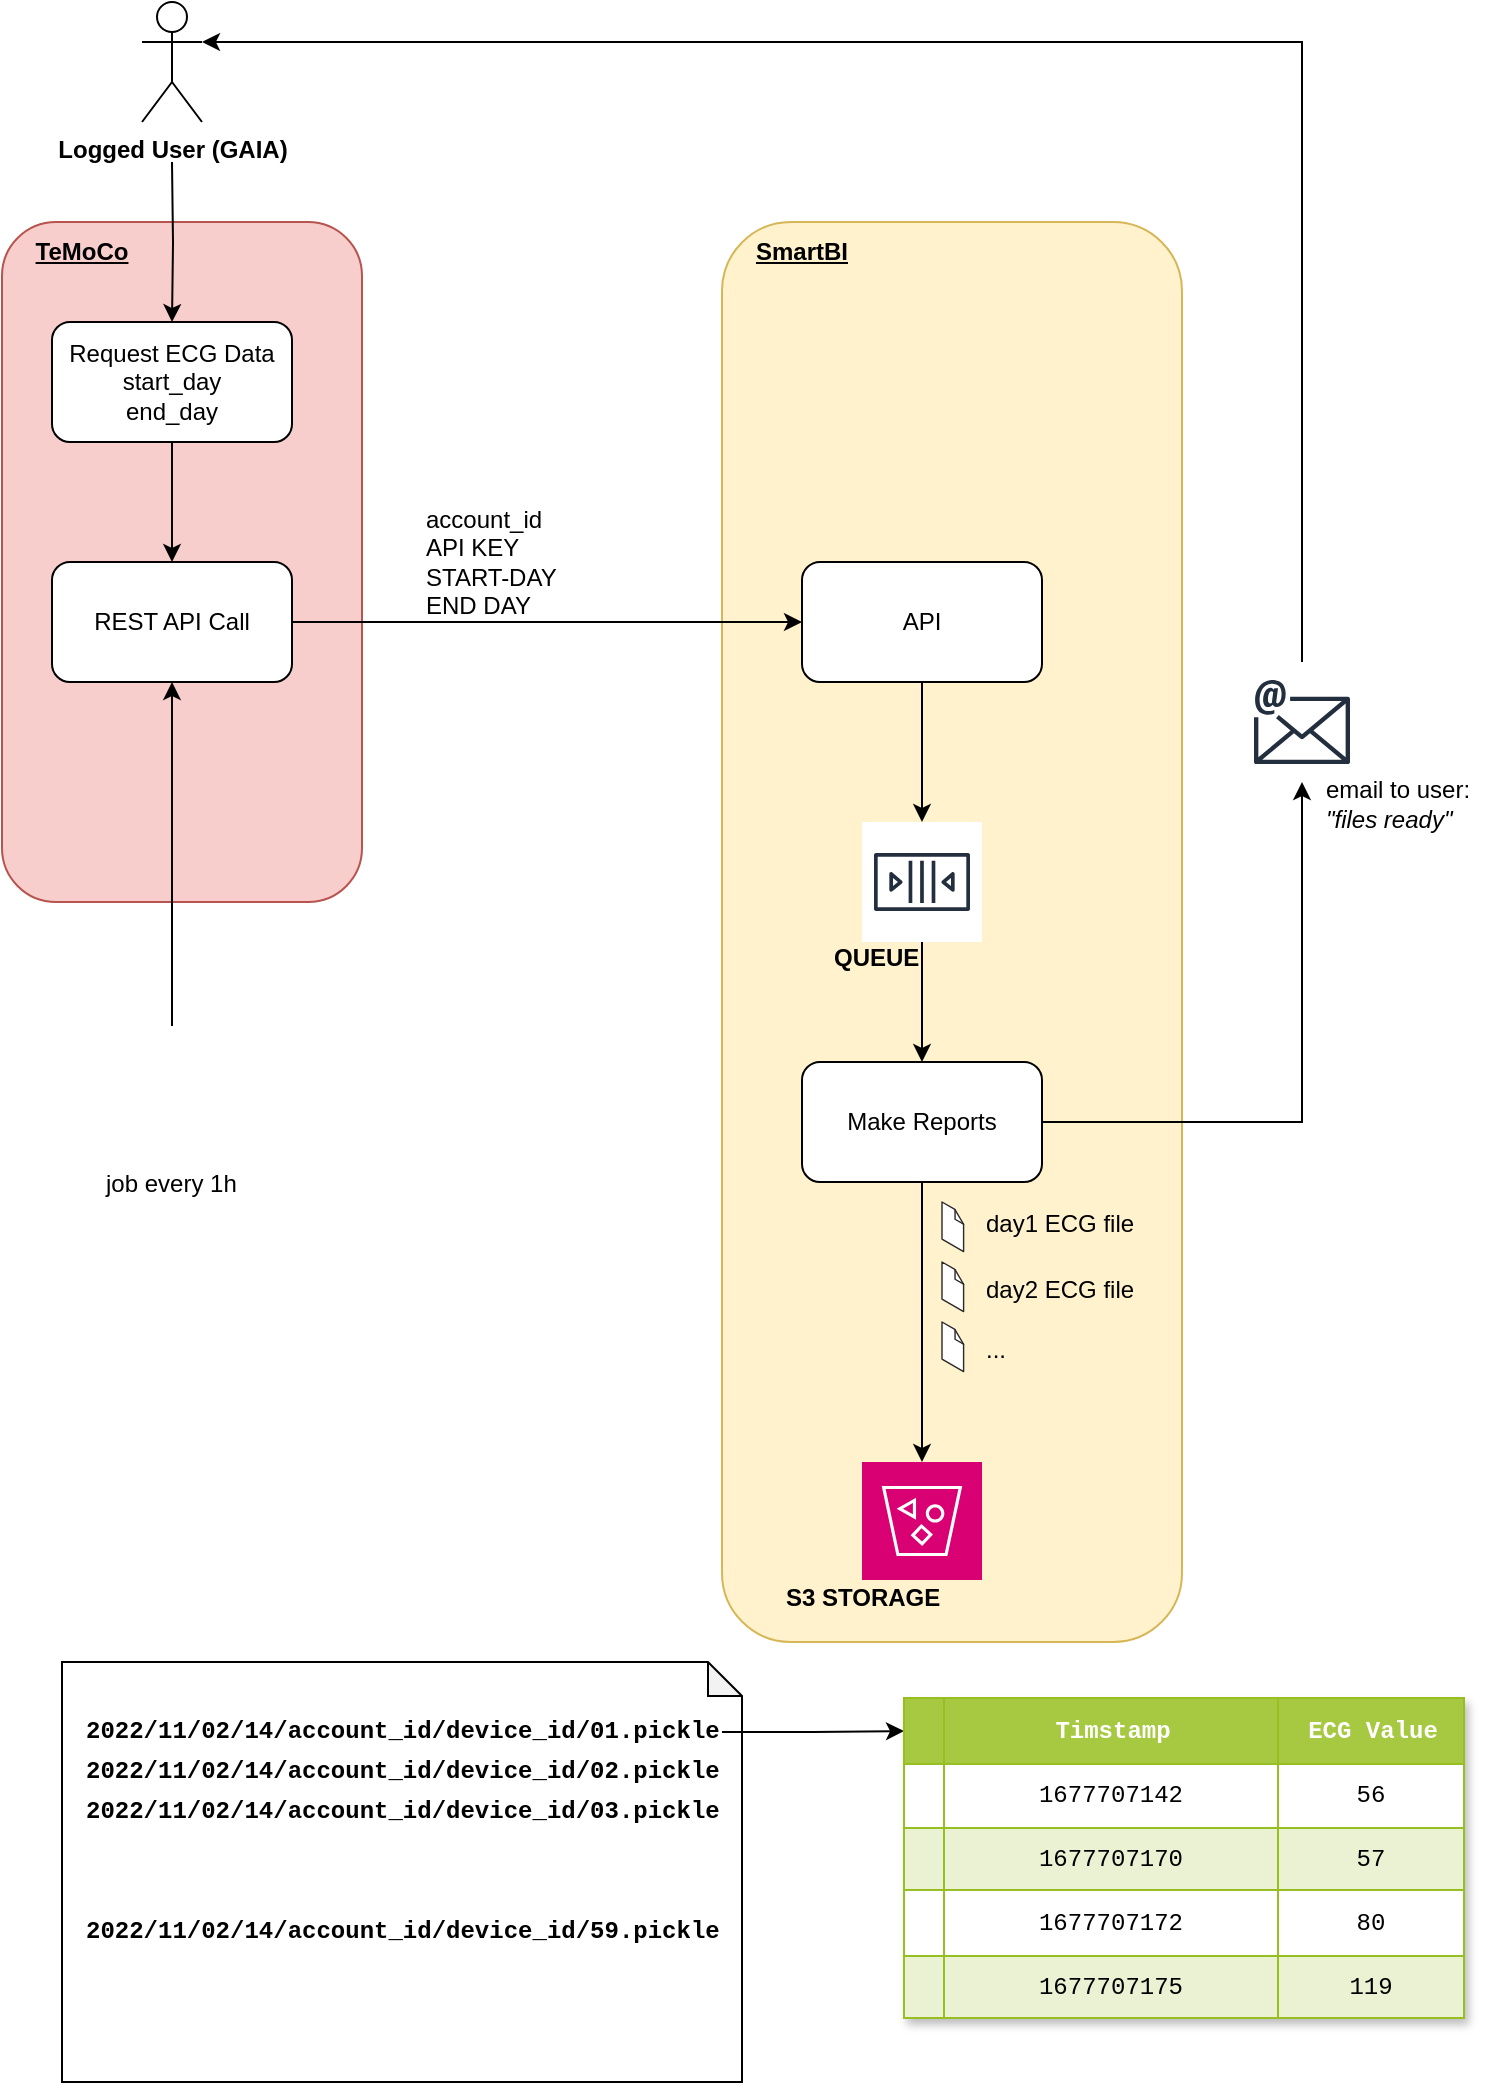 <mxfile version="20.8.23" type="github" pages="2">
  <diagram name="ECG File Export" id="_yZj62N8C_kcqael2udg">
    <mxGraphModel dx="714" dy="494" grid="1" gridSize="10" guides="1" tooltips="1" connect="1" arrows="1" fold="1" page="1" pageScale="1" pageWidth="827" pageHeight="1169" math="0" shadow="0">
      <root>
        <mxCell id="0" />
        <mxCell id="1" parent="0" />
        <mxCell id="CSpuEk093SgQwzf7VMwj-12" value="" style="shape=note;whiteSpace=wrap;html=1;backgroundOutline=1;darkOpacity=0.05;fontFamily=Courier New;size=17;" vertex="1" parent="1">
          <mxGeometry x="30" y="870" width="340" height="210" as="geometry" />
        </mxCell>
        <mxCell id="C3bBaJy5AQeNSz8MlV_v-10" value="" style="rounded=1;whiteSpace=wrap;html=1;fillColor=#f8cecc;strokeColor=#b85450;" parent="1" vertex="1">
          <mxGeometry y="150" width="180" height="340" as="geometry" />
        </mxCell>
        <mxCell id="C3bBaJy5AQeNSz8MlV_v-9" value="" style="rounded=1;whiteSpace=wrap;html=1;fillColor=#fff2cc;strokeColor=#d6b656;" parent="1" vertex="1">
          <mxGeometry x="360" y="150" width="230" height="710" as="geometry" />
        </mxCell>
        <mxCell id="C3bBaJy5AQeNSz8MlV_v-6" style="edgeStyle=orthogonalEdgeStyle;rounded=0;orthogonalLoop=1;jettySize=auto;html=1;entryX=0.5;entryY=0;entryDx=0;entryDy=0;" parent="1" target="C3bBaJy5AQeNSz8MlV_v-5" edge="1">
          <mxGeometry relative="1" as="geometry">
            <mxPoint x="85" y="120" as="sourcePoint" />
          </mxGeometry>
        </mxCell>
        <mxCell id="C3bBaJy5AQeNSz8MlV_v-2" value="Logged User (GAIA)" style="shape=umlActor;verticalLabelPosition=bottom;verticalAlign=top;html=1;outlineConnect=0;fontStyle=1" parent="1" vertex="1">
          <mxGeometry x="70" y="40" width="30" height="60" as="geometry" />
        </mxCell>
        <mxCell id="C3bBaJy5AQeNSz8MlV_v-8" style="edgeStyle=orthogonalEdgeStyle;rounded=0;orthogonalLoop=1;jettySize=auto;html=1;entryX=0;entryY=0.5;entryDx=0;entryDy=0;exitX=1;exitY=0.5;exitDx=0;exitDy=0;" parent="1" source="C3bBaJy5AQeNSz8MlV_v-13" target="C3bBaJy5AQeNSz8MlV_v-7" edge="1">
          <mxGeometry relative="1" as="geometry" />
        </mxCell>
        <mxCell id="C3bBaJy5AQeNSz8MlV_v-14" style="edgeStyle=orthogonalEdgeStyle;rounded=0;orthogonalLoop=1;jettySize=auto;html=1;exitX=0.5;exitY=1;exitDx=0;exitDy=0;entryX=0.5;entryY=0;entryDx=0;entryDy=0;" parent="1" source="C3bBaJy5AQeNSz8MlV_v-5" target="C3bBaJy5AQeNSz8MlV_v-13" edge="1">
          <mxGeometry relative="1" as="geometry" />
        </mxCell>
        <mxCell id="C3bBaJy5AQeNSz8MlV_v-5" value="Request ECG Data&lt;br&gt;start_day&lt;br&gt;end_day" style="rounded=1;whiteSpace=wrap;html=1;" parent="1" vertex="1">
          <mxGeometry x="25" y="200" width="120" height="60" as="geometry" />
        </mxCell>
        <mxCell id="C3bBaJy5AQeNSz8MlV_v-17" style="edgeStyle=orthogonalEdgeStyle;rounded=0;orthogonalLoop=1;jettySize=auto;html=1;" parent="1" source="C3bBaJy5AQeNSz8MlV_v-7" target="C3bBaJy5AQeNSz8MlV_v-16" edge="1">
          <mxGeometry relative="1" as="geometry" />
        </mxCell>
        <mxCell id="C3bBaJy5AQeNSz8MlV_v-7" value="API" style="rounded=1;whiteSpace=wrap;html=1;" parent="1" vertex="1">
          <mxGeometry x="400" y="320" width="120" height="60" as="geometry" />
        </mxCell>
        <mxCell id="C3bBaJy5AQeNSz8MlV_v-11" value="TeMoCo" style="text;html=1;strokeColor=none;fillColor=none;align=center;verticalAlign=middle;whiteSpace=wrap;rounded=0;fontStyle=5" parent="1" vertex="1">
          <mxGeometry y="150" width="80" height="30" as="geometry" />
        </mxCell>
        <mxCell id="C3bBaJy5AQeNSz8MlV_v-12" value="SmartBI" style="text;html=1;strokeColor=none;fillColor=none;align=center;verticalAlign=middle;whiteSpace=wrap;rounded=0;fontStyle=5" parent="1" vertex="1">
          <mxGeometry x="360" y="150" width="80" height="30" as="geometry" />
        </mxCell>
        <mxCell id="C3bBaJy5AQeNSz8MlV_v-13" value="REST API Call" style="rounded=1;whiteSpace=wrap;html=1;" parent="1" vertex="1">
          <mxGeometry x="25" y="320" width="120" height="60" as="geometry" />
        </mxCell>
        <mxCell id="C3bBaJy5AQeNSz8MlV_v-15" value="account_id&lt;br&gt;API KEY&lt;br&gt;START-DAY&lt;br&gt;END DAY" style="text;html=1;strokeColor=none;fillColor=none;align=left;verticalAlign=middle;whiteSpace=wrap;rounded=0;" parent="1" vertex="1">
          <mxGeometry x="210" y="287.5" width="90" height="65" as="geometry" />
        </mxCell>
        <mxCell id="C3bBaJy5AQeNSz8MlV_v-22" style="edgeStyle=orthogonalEdgeStyle;rounded=0;orthogonalLoop=1;jettySize=auto;html=1;entryX=0.5;entryY=0;entryDx=0;entryDy=0;" parent="1" source="C3bBaJy5AQeNSz8MlV_v-16" target="C3bBaJy5AQeNSz8MlV_v-24" edge="1">
          <mxGeometry relative="1" as="geometry" />
        </mxCell>
        <mxCell id="C3bBaJy5AQeNSz8MlV_v-16" value="" style="sketch=0;outlineConnect=0;fontColor=#232F3E;gradientColor=none;strokeColor=#232F3E;fillColor=#ffffff;dashed=0;verticalLabelPosition=bottom;verticalAlign=top;align=center;html=1;fontSize=12;fontStyle=0;aspect=fixed;shape=mxgraph.aws4.resourceIcon;resIcon=mxgraph.aws4.queue;" parent="1" vertex="1">
          <mxGeometry x="430" y="450" width="60" height="60" as="geometry" />
        </mxCell>
        <mxCell id="qn0c7bilrQK2VG8PuVGu-1" style="edgeStyle=orthogonalEdgeStyle;rounded=0;orthogonalLoop=1;jettySize=auto;html=1;entryX=1;entryY=0.333;entryDx=0;entryDy=0;entryPerimeter=0;" parent="1" source="C3bBaJy5AQeNSz8MlV_v-18" target="C3bBaJy5AQeNSz8MlV_v-2" edge="1">
          <mxGeometry relative="1" as="geometry">
            <Array as="points">
              <mxPoint x="650" y="60" />
            </Array>
          </mxGeometry>
        </mxCell>
        <mxCell id="C3bBaJy5AQeNSz8MlV_v-18" value="" style="sketch=0;outlineConnect=0;fontColor=#232F3E;gradientColor=none;strokeColor=#232F3E;fillColor=#ffffff;dashed=0;verticalLabelPosition=bottom;verticalAlign=top;align=center;html=1;fontSize=12;fontStyle=0;aspect=fixed;shape=mxgraph.aws4.resourceIcon;resIcon=mxgraph.aws4.email;" parent="1" vertex="1">
          <mxGeometry x="620" y="370" width="60" height="60" as="geometry" />
        </mxCell>
        <mxCell id="C3bBaJy5AQeNSz8MlV_v-20" value="" style="sketch=0;pointerEvents=1;shadow=0;dashed=0;html=1;strokeColor=#A50040;fillColor=#d80073;labelPosition=center;verticalLabelPosition=bottom;verticalAlign=top;align=center;outlineConnect=0;shape=mxgraph.veeam2.s3_compatible;fontColor=#ffffff;" parent="1" vertex="1">
          <mxGeometry x="430" y="770" width="60" height="59" as="geometry" />
        </mxCell>
        <mxCell id="C3bBaJy5AQeNSz8MlV_v-23" value="QUEUE" style="text;html=1;strokeColor=none;fillColor=none;align=left;verticalAlign=middle;whiteSpace=wrap;rounded=0;fontStyle=1" parent="1" vertex="1">
          <mxGeometry x="414" y="500" width="40" height="35" as="geometry" />
        </mxCell>
        <mxCell id="C3bBaJy5AQeNSz8MlV_v-25" style="edgeStyle=orthogonalEdgeStyle;rounded=0;orthogonalLoop=1;jettySize=auto;html=1;" parent="1" source="C3bBaJy5AQeNSz8MlV_v-24" target="C3bBaJy5AQeNSz8MlV_v-20" edge="1">
          <mxGeometry relative="1" as="geometry" />
        </mxCell>
        <mxCell id="C3bBaJy5AQeNSz8MlV_v-26" style="edgeStyle=orthogonalEdgeStyle;rounded=0;orthogonalLoop=1;jettySize=auto;html=1;" parent="1" source="C3bBaJy5AQeNSz8MlV_v-24" target="C3bBaJy5AQeNSz8MlV_v-18" edge="1">
          <mxGeometry relative="1" as="geometry">
            <mxPoint x="650" y="480" as="targetPoint" />
          </mxGeometry>
        </mxCell>
        <mxCell id="C3bBaJy5AQeNSz8MlV_v-24" value="Make Reports" style="rounded=1;whiteSpace=wrap;html=1;" parent="1" vertex="1">
          <mxGeometry x="400" y="570" width="120" height="60" as="geometry" />
        </mxCell>
        <mxCell id="C3bBaJy5AQeNSz8MlV_v-29" value="" style="verticalLabelPosition=bottom;html=1;verticalAlign=top;strokeWidth=1;align=center;outlineConnect=0;dashed=0;outlineConnect=0;shape=mxgraph.aws3d.file;aspect=fixed;strokeColor=#292929;" parent="1" vertex="1">
          <mxGeometry x="470" y="640" width="10.8" height="24.76" as="geometry" />
        </mxCell>
        <mxCell id="C3bBaJy5AQeNSz8MlV_v-30" value="" style="verticalLabelPosition=bottom;html=1;verticalAlign=top;strokeWidth=1;align=center;outlineConnect=0;dashed=0;outlineConnect=0;shape=mxgraph.aws3d.file;aspect=fixed;strokeColor=#292929;" parent="1" vertex="1">
          <mxGeometry x="470" y="700" width="10.8" height="24.76" as="geometry" />
        </mxCell>
        <mxCell id="C3bBaJy5AQeNSz8MlV_v-31" value="" style="verticalLabelPosition=bottom;html=1;verticalAlign=top;strokeWidth=1;align=center;outlineConnect=0;dashed=0;outlineConnect=0;shape=mxgraph.aws3d.file;aspect=fixed;strokeColor=#292929;" parent="1" vertex="1">
          <mxGeometry x="470" y="670" width="10.8" height="24.76" as="geometry" />
        </mxCell>
        <mxCell id="C3bBaJy5AQeNSz8MlV_v-32" value="email to user: &lt;i&gt;&quot;files ready&quot;&lt;/i&gt;" style="text;html=1;strokeColor=none;fillColor=none;align=left;verticalAlign=middle;whiteSpace=wrap;rounded=0;" parent="1" vertex="1">
          <mxGeometry x="660" y="432.5" width="90" height="17.5" as="geometry" />
        </mxCell>
        <mxCell id="qn0c7bilrQK2VG8PuVGu-5" value="S3 STORAGE" style="text;html=1;strokeColor=none;fillColor=none;align=left;verticalAlign=middle;whiteSpace=wrap;rounded=0;fontStyle=1" parent="1" vertex="1">
          <mxGeometry x="390" y="820" width="90" height="35" as="geometry" />
        </mxCell>
        <mxCell id="qn0c7bilrQK2VG8PuVGu-6" value="day1 ECG file" style="text;html=1;strokeColor=none;fillColor=none;align=left;verticalAlign=middle;whiteSpace=wrap;rounded=0;" parent="1" vertex="1">
          <mxGeometry x="490" y="640" width="80" height="22.5" as="geometry" />
        </mxCell>
        <mxCell id="qn0c7bilrQK2VG8PuVGu-7" value="day2 ECG file" style="text;html=1;strokeColor=none;fillColor=none;align=left;verticalAlign=middle;whiteSpace=wrap;rounded=0;" parent="1" vertex="1">
          <mxGeometry x="490" y="672.26" width="80" height="22.5" as="geometry" />
        </mxCell>
        <mxCell id="qn0c7bilrQK2VG8PuVGu-8" value="..." style="text;html=1;strokeColor=none;fillColor=none;align=left;verticalAlign=middle;whiteSpace=wrap;rounded=0;" parent="1" vertex="1">
          <mxGeometry x="490" y="702.26" width="50" height="22.5" as="geometry" />
        </mxCell>
        <mxCell id="CSpuEk093SgQwzf7VMwj-53" style="edgeStyle=orthogonalEdgeStyle;rounded=0;orthogonalLoop=1;jettySize=auto;html=1;entryX=0;entryY=0.5;entryDx=0;entryDy=0;fontFamily=Courier New;" edge="1" parent="1" source="CSpuEk093SgQwzf7VMwj-2" target="CSpuEk093SgQwzf7VMwj-14">
          <mxGeometry relative="1" as="geometry" />
        </mxCell>
        <mxCell id="CSpuEk093SgQwzf7VMwj-2" value="2022/11/02/14/account_id/device_id/01.pickle" style="text;html=1;strokeColor=none;fillColor=none;align=left;verticalAlign=middle;whiteSpace=wrap;rounded=0;fontFamily=Courier New;fontStyle=1" vertex="1" parent="1">
          <mxGeometry x="40" y="890" width="320" height="30" as="geometry" />
        </mxCell>
        <mxCell id="CSpuEk093SgQwzf7VMwj-6" style="edgeStyle=orthogonalEdgeStyle;rounded=0;orthogonalLoop=1;jettySize=auto;html=1;entryX=0.5;entryY=1;entryDx=0;entryDy=0;" edge="1" parent="1" source="CSpuEk093SgQwzf7VMwj-4" target="C3bBaJy5AQeNSz8MlV_v-13">
          <mxGeometry relative="1" as="geometry" />
        </mxCell>
        <mxCell id="CSpuEk093SgQwzf7VMwj-4" value="" style="shape=image;html=1;verticalAlign=top;verticalLabelPosition=bottom;labelBackgroundColor=#ffffff;imageAspect=0;aspect=fixed;image=https://cdn1.iconfinder.com/data/icons/Futurosoft%20Icons%200.5.2/128x128/apps/clock.png" vertex="1" parent="1">
          <mxGeometry x="52" y="552" width="66" height="66" as="geometry" />
        </mxCell>
        <mxCell id="CSpuEk093SgQwzf7VMwj-5" value="job every 1h" style="text;html=1;strokeColor=none;fillColor=none;align=left;verticalAlign=middle;whiteSpace=wrap;rounded=0;" vertex="1" parent="1">
          <mxGeometry x="50" y="620" width="80" height="22.5" as="geometry" />
        </mxCell>
        <mxCell id="CSpuEk093SgQwzf7VMwj-8" value="2022/11/02/14/account_id/device_id/02.pickle" style="text;html=1;strokeColor=none;fillColor=none;align=left;verticalAlign=middle;whiteSpace=wrap;rounded=0;fontFamily=Courier New;fontStyle=1" vertex="1" parent="1">
          <mxGeometry x="40" y="910" width="180" height="30" as="geometry" />
        </mxCell>
        <mxCell id="CSpuEk093SgQwzf7VMwj-9" value="2022/11/02/14/account_id/device_id/03.pickle" style="text;html=1;strokeColor=none;fillColor=none;align=left;verticalAlign=middle;whiteSpace=wrap;rounded=0;fontFamily=Courier New;fontStyle=1" vertex="1" parent="1">
          <mxGeometry x="40" y="930" width="320" height="30" as="geometry" />
        </mxCell>
        <mxCell id="CSpuEk093SgQwzf7VMwj-10" value="2022/11/02/14/account_id/device_id/59.pickle" style="text;html=1;strokeColor=none;fillColor=none;align=left;verticalAlign=middle;whiteSpace=wrap;rounded=0;fontFamily=Courier New;fontStyle=1" vertex="1" parent="1">
          <mxGeometry x="40" y="990" width="180" height="30" as="geometry" />
        </mxCell>
        <mxCell id="CSpuEk093SgQwzf7VMwj-11" value="" style="shape=image;html=1;verticalAlign=top;verticalLabelPosition=bottom;labelBackgroundColor=#ffffff;imageAspect=0;aspect=fixed;image=https://cdn4.iconfinder.com/data/icons/essential-app-1/16/dot-more-menu-hide-128.png;fontFamily=Courier New;rotation=-90;" vertex="1" parent="1">
          <mxGeometry x="110" y="960" width="20" height="20" as="geometry" />
        </mxCell>
        <mxCell id="CSpuEk093SgQwzf7VMwj-13" value="s" style="childLayout=tableLayout;recursiveResize=0;strokeColor=#98bf21;fillColor=#A7C942;shadow=1;fontFamily=Courier New;" vertex="1" parent="1">
          <mxGeometry x="451" y="888" width="280" height="160" as="geometry" />
        </mxCell>
        <mxCell id="CSpuEk093SgQwzf7VMwj-14" style="shape=tableRow;horizontal=0;startSize=0;swimlaneHead=0;swimlaneBody=0;top=0;left=0;bottom=0;right=0;dropTarget=0;collapsible=0;recursiveResize=0;expand=0;fontStyle=0;strokeColor=inherit;fillColor=#ffffff;fontFamily=Courier New;" vertex="1" parent="CSpuEk093SgQwzf7VMwj-13">
          <mxGeometry width="280" height="33" as="geometry" />
        </mxCell>
        <mxCell id="CSpuEk093SgQwzf7VMwj-15" value="" style="connectable=0;recursiveResize=0;strokeColor=inherit;fillColor=#A7C942;align=center;fontStyle=1;fontColor=#FFFFFF;html=1;fontFamily=Courier New;" vertex="1" parent="CSpuEk093SgQwzf7VMwj-14">
          <mxGeometry width="20" height="33" as="geometry">
            <mxRectangle width="20" height="33" as="alternateBounds" />
          </mxGeometry>
        </mxCell>
        <mxCell id="CSpuEk093SgQwzf7VMwj-16" value="Timstamp" style="connectable=0;recursiveResize=0;strokeColor=inherit;fillColor=#A7C942;align=center;fontStyle=1;fontColor=#FFFFFF;html=1;fontFamily=Courier New;" vertex="1" parent="CSpuEk093SgQwzf7VMwj-14">
          <mxGeometry x="20" width="167" height="33" as="geometry">
            <mxRectangle width="167" height="33" as="alternateBounds" />
          </mxGeometry>
        </mxCell>
        <mxCell id="CSpuEk093SgQwzf7VMwj-17" value="ECG Value" style="connectable=0;recursiveResize=0;strokeColor=inherit;fillColor=#A7C942;align=center;fontStyle=1;fontColor=#FFFFFF;html=1;fontFamily=Courier New;" vertex="1" parent="CSpuEk093SgQwzf7VMwj-14">
          <mxGeometry x="187" width="93" height="33" as="geometry">
            <mxRectangle width="93" height="33" as="alternateBounds" />
          </mxGeometry>
        </mxCell>
        <mxCell id="CSpuEk093SgQwzf7VMwj-18" value="" style="shape=tableRow;horizontal=0;startSize=0;swimlaneHead=0;swimlaneBody=0;top=0;left=0;bottom=0;right=0;dropTarget=0;collapsible=0;recursiveResize=0;expand=0;fontStyle=0;strokeColor=inherit;fillColor=#ffffff;fontFamily=Courier New;" vertex="1" parent="CSpuEk093SgQwzf7VMwj-13">
          <mxGeometry y="33" width="280" height="32" as="geometry" />
        </mxCell>
        <mxCell id="CSpuEk093SgQwzf7VMwj-19" value="" style="connectable=0;recursiveResize=0;strokeColor=inherit;fillColor=inherit;align=center;whiteSpace=wrap;html=1;fontFamily=Courier New;" vertex="1" parent="CSpuEk093SgQwzf7VMwj-18">
          <mxGeometry width="20" height="32" as="geometry">
            <mxRectangle width="20" height="32" as="alternateBounds" />
          </mxGeometry>
        </mxCell>
        <mxCell id="CSpuEk093SgQwzf7VMwj-20" value="1677707142" style="connectable=0;recursiveResize=0;strokeColor=inherit;fillColor=inherit;align=center;whiteSpace=wrap;html=1;fontFamily=Courier New;" vertex="1" parent="CSpuEk093SgQwzf7VMwj-18">
          <mxGeometry x="20" width="167" height="32" as="geometry">
            <mxRectangle width="167" height="32" as="alternateBounds" />
          </mxGeometry>
        </mxCell>
        <mxCell id="CSpuEk093SgQwzf7VMwj-21" value="56" style="connectable=0;recursiveResize=0;strokeColor=inherit;fillColor=inherit;align=center;whiteSpace=wrap;html=1;fontFamily=Courier New;" vertex="1" parent="CSpuEk093SgQwzf7VMwj-18">
          <mxGeometry x="187" width="93" height="32" as="geometry">
            <mxRectangle width="93" height="32" as="alternateBounds" />
          </mxGeometry>
        </mxCell>
        <mxCell id="CSpuEk093SgQwzf7VMwj-22" value="" style="shape=tableRow;horizontal=0;startSize=0;swimlaneHead=0;swimlaneBody=0;top=0;left=0;bottom=0;right=0;dropTarget=0;collapsible=0;recursiveResize=0;expand=0;fontStyle=1;strokeColor=inherit;fillColor=#EAF2D3;fontFamily=Courier New;" vertex="1" parent="CSpuEk093SgQwzf7VMwj-13">
          <mxGeometry y="65" width="280" height="31" as="geometry" />
        </mxCell>
        <mxCell id="CSpuEk093SgQwzf7VMwj-23" value="" style="connectable=0;recursiveResize=0;strokeColor=inherit;fillColor=inherit;whiteSpace=wrap;html=1;fontFamily=Courier New;" vertex="1" parent="CSpuEk093SgQwzf7VMwj-22">
          <mxGeometry width="20" height="31" as="geometry">
            <mxRectangle width="20" height="31" as="alternateBounds" />
          </mxGeometry>
        </mxCell>
        <mxCell id="CSpuEk093SgQwzf7VMwj-24" value="1677707170" style="connectable=0;recursiveResize=0;strokeColor=inherit;fillColor=inherit;whiteSpace=wrap;html=1;fontFamily=Courier New;" vertex="1" parent="CSpuEk093SgQwzf7VMwj-22">
          <mxGeometry x="20" width="167" height="31" as="geometry">
            <mxRectangle width="167" height="31" as="alternateBounds" />
          </mxGeometry>
        </mxCell>
        <mxCell id="CSpuEk093SgQwzf7VMwj-25" value="57" style="connectable=0;recursiveResize=0;strokeColor=inherit;fillColor=inherit;whiteSpace=wrap;html=1;fontFamily=Courier New;" vertex="1" parent="CSpuEk093SgQwzf7VMwj-22">
          <mxGeometry x="187" width="93" height="31" as="geometry">
            <mxRectangle width="93" height="31" as="alternateBounds" />
          </mxGeometry>
        </mxCell>
        <mxCell id="CSpuEk093SgQwzf7VMwj-26" value="" style="shape=tableRow;horizontal=0;startSize=0;swimlaneHead=0;swimlaneBody=0;top=0;left=0;bottom=0;right=0;dropTarget=0;collapsible=0;recursiveResize=0;expand=0;fontStyle=0;strokeColor=inherit;fillColor=#ffffff;fontFamily=Courier New;" vertex="1" parent="CSpuEk093SgQwzf7VMwj-13">
          <mxGeometry y="96" width="280" height="33" as="geometry" />
        </mxCell>
        <mxCell id="CSpuEk093SgQwzf7VMwj-27" value="" style="connectable=0;recursiveResize=0;strokeColor=inherit;fillColor=inherit;fontStyle=0;align=center;whiteSpace=wrap;html=1;fontFamily=Courier New;" vertex="1" parent="CSpuEk093SgQwzf7VMwj-26">
          <mxGeometry width="20" height="33" as="geometry">
            <mxRectangle width="20" height="33" as="alternateBounds" />
          </mxGeometry>
        </mxCell>
        <mxCell id="CSpuEk093SgQwzf7VMwj-28" value="1677707172" style="connectable=0;recursiveResize=0;strokeColor=inherit;fillColor=inherit;fontStyle=0;align=center;whiteSpace=wrap;html=1;fontFamily=Courier New;" vertex="1" parent="CSpuEk093SgQwzf7VMwj-26">
          <mxGeometry x="20" width="167" height="33" as="geometry">
            <mxRectangle width="167" height="33" as="alternateBounds" />
          </mxGeometry>
        </mxCell>
        <mxCell id="CSpuEk093SgQwzf7VMwj-29" value="80" style="connectable=0;recursiveResize=0;strokeColor=inherit;fillColor=inherit;fontStyle=0;align=center;whiteSpace=wrap;html=1;fontFamily=Courier New;" vertex="1" parent="CSpuEk093SgQwzf7VMwj-26">
          <mxGeometry x="187" width="93" height="33" as="geometry">
            <mxRectangle width="93" height="33" as="alternateBounds" />
          </mxGeometry>
        </mxCell>
        <mxCell id="CSpuEk093SgQwzf7VMwj-30" value="" style="shape=tableRow;horizontal=0;startSize=0;swimlaneHead=0;swimlaneBody=0;top=0;left=0;bottom=0;right=0;dropTarget=0;collapsible=0;recursiveResize=0;expand=0;fontStyle=1;strokeColor=inherit;fillColor=#EAF2D3;fontFamily=Courier New;" vertex="1" parent="CSpuEk093SgQwzf7VMwj-13">
          <mxGeometry y="129" width="280" height="31" as="geometry" />
        </mxCell>
        <mxCell id="CSpuEk093SgQwzf7VMwj-31" value="" style="connectable=0;recursiveResize=0;strokeColor=inherit;fillColor=inherit;whiteSpace=wrap;html=1;fontFamily=Courier New;" vertex="1" parent="CSpuEk093SgQwzf7VMwj-30">
          <mxGeometry width="20" height="31" as="geometry">
            <mxRectangle width="20" height="31" as="alternateBounds" />
          </mxGeometry>
        </mxCell>
        <mxCell id="CSpuEk093SgQwzf7VMwj-32" value="1677707175" style="connectable=0;recursiveResize=0;strokeColor=inherit;fillColor=inherit;whiteSpace=wrap;html=1;fontFamily=Courier New;" vertex="1" parent="CSpuEk093SgQwzf7VMwj-30">
          <mxGeometry x="20" width="167" height="31" as="geometry">
            <mxRectangle width="167" height="31" as="alternateBounds" />
          </mxGeometry>
        </mxCell>
        <mxCell id="CSpuEk093SgQwzf7VMwj-33" value="119" style="connectable=0;recursiveResize=0;strokeColor=inherit;fillColor=inherit;whiteSpace=wrap;html=1;fontFamily=Courier New;" vertex="1" parent="CSpuEk093SgQwzf7VMwj-30">
          <mxGeometry x="187" width="93" height="31" as="geometry">
            <mxRectangle width="93" height="31" as="alternateBounds" />
          </mxGeometry>
        </mxCell>
      </root>
    </mxGraphModel>
  </diagram>
  <diagram id="HA1JOThY25iEjbWYWhrd" name="Pagina-2">
    <mxGraphModel dx="714" dy="494" grid="1" gridSize="10" guides="1" tooltips="1" connect="1" arrows="1" fold="1" page="1" pageScale="1" pageWidth="827" pageHeight="1169" math="0" shadow="0">
      <root>
        <mxCell id="0" />
        <mxCell id="1" parent="0" />
      </root>
    </mxGraphModel>
  </diagram>
</mxfile>
